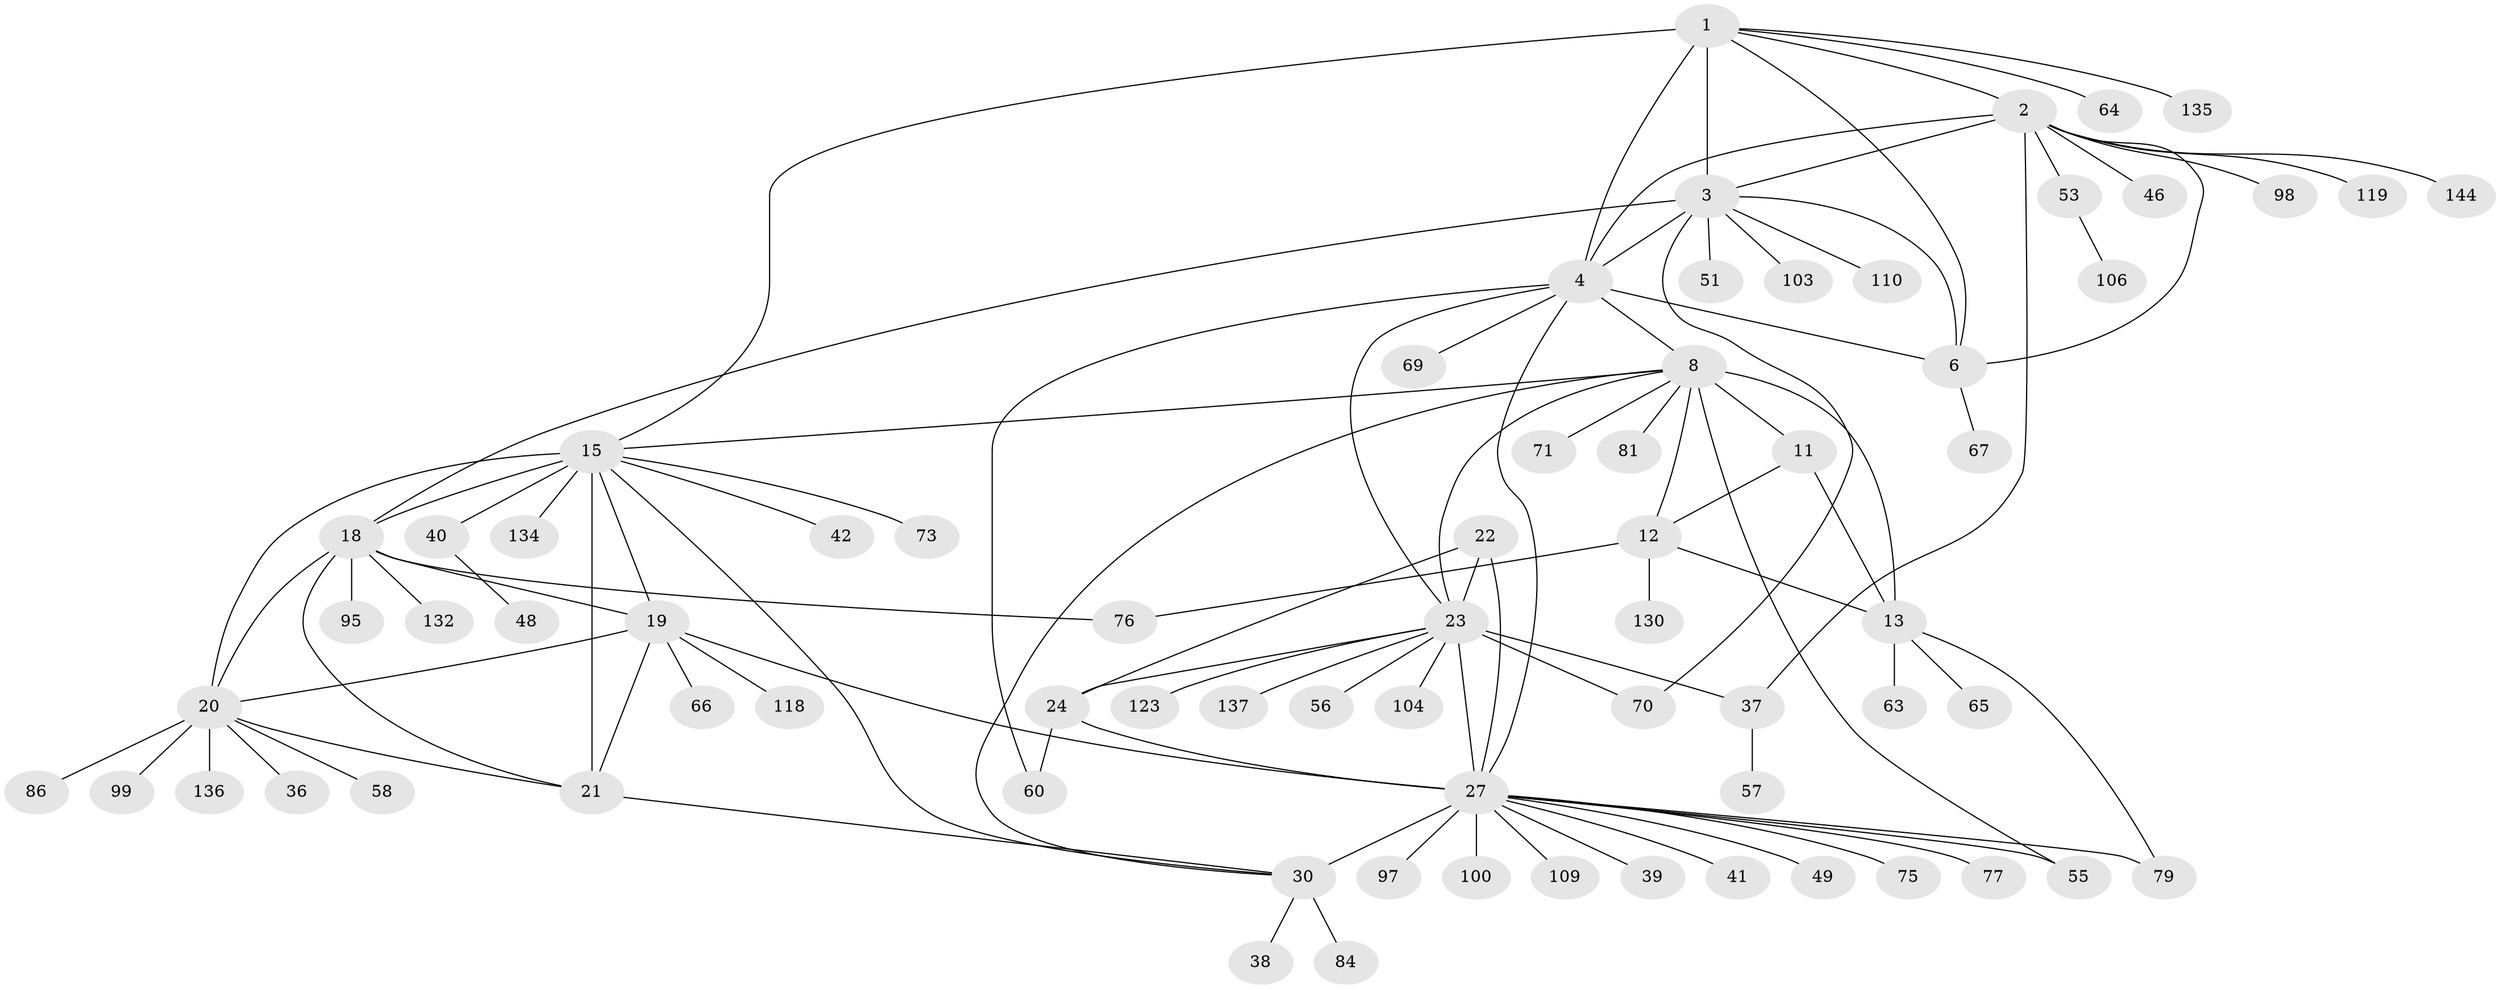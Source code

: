 // original degree distribution, {9: 0.05555555555555555, 12: 0.020833333333333332, 11: 0.034722222222222224, 8: 0.041666666666666664, 7: 0.034722222222222224, 13: 0.013888888888888888, 10: 0.034722222222222224, 6: 0.006944444444444444, 1: 0.5833333333333334, 4: 0.006944444444444444, 2: 0.1388888888888889, 3: 0.027777777777777776}
// Generated by graph-tools (version 1.1) at 2025/19/03/04/25 18:19:45]
// undirected, 72 vertices, 103 edges
graph export_dot {
graph [start="1"]
  node [color=gray90,style=filled];
  1;
  2;
  3;
  4 [super="+7+92+5"];
  6;
  8 [super="+9+89+10"];
  11 [super="+107"];
  12 [super="+44"];
  13 [super="+74+45+93"];
  15 [super="+105+117+17+16"];
  18 [super="+43"];
  19;
  20;
  21 [super="+82"];
  22 [super="+68+87"];
  23 [super="+26+25"];
  24 [super="+128+121"];
  27 [super="+29+72+28"];
  30 [super="+32+91+116+33+35"];
  36;
  37 [super="+50"];
  38;
  39;
  40;
  41;
  42;
  46;
  48;
  49;
  51;
  53 [super="+59"];
  55;
  56;
  57;
  58;
  60;
  63;
  64;
  65;
  66;
  67 [super="+120"];
  69;
  70 [super="+131"];
  71;
  73;
  75;
  76 [super="+101"];
  77;
  79 [super="+126"];
  81;
  84;
  86 [super="+96"];
  95 [super="+102"];
  97;
  98;
  99;
  100;
  103;
  104;
  106;
  109;
  110;
  118;
  119;
  123;
  130;
  132;
  134;
  135;
  136;
  137;
  144;
  1 -- 2;
  1 -- 3;
  1 -- 4 [weight=3];
  1 -- 6;
  1 -- 64;
  1 -- 135;
  1 -- 15;
  2 -- 3;
  2 -- 4 [weight=3];
  2 -- 6;
  2 -- 37;
  2 -- 46;
  2 -- 53;
  2 -- 98;
  2 -- 119;
  2 -- 144;
  3 -- 4 [weight=3];
  3 -- 6;
  3 -- 18;
  3 -- 51;
  3 -- 70;
  3 -- 103;
  3 -- 110;
  4 -- 6 [weight=3];
  4 -- 69;
  4 -- 60;
  4 -- 27 [weight=2];
  4 -- 23;
  4 -- 8 [weight=2];
  6 -- 67;
  8 -- 11 [weight=4];
  8 -- 12 [weight=4];
  8 -- 13 [weight=4];
  8 -- 30;
  8 -- 71;
  8 -- 15;
  8 -- 81;
  8 -- 55;
  8 -- 23;
  11 -- 12;
  11 -- 13;
  12 -- 13;
  12 -- 76;
  12 -- 130;
  13 -- 63;
  13 -- 65;
  13 -- 79;
  15 -- 18 [weight=3];
  15 -- 19 [weight=3];
  15 -- 20 [weight=3];
  15 -- 21 [weight=3];
  15 -- 30;
  15 -- 134;
  15 -- 40;
  15 -- 73;
  15 -- 42;
  18 -- 19;
  18 -- 20;
  18 -- 21;
  18 -- 95;
  18 -- 132;
  18 -- 76;
  19 -- 20;
  19 -- 21;
  19 -- 27;
  19 -- 66;
  19 -- 118;
  20 -- 21;
  20 -- 36;
  20 -- 58;
  20 -- 86;
  20 -- 99;
  20 -- 136;
  21 -- 30;
  22 -- 23 [weight=3];
  22 -- 24;
  22 -- 27 [weight=2];
  23 -- 24 [weight=3];
  23 -- 27 [weight=6];
  23 -- 70;
  23 -- 137;
  23 -- 37;
  23 -- 104;
  23 -- 56;
  23 -- 123;
  24 -- 27 [weight=2];
  24 -- 60;
  27 -- 39;
  27 -- 97;
  27 -- 100;
  27 -- 41;
  27 -- 75;
  27 -- 109;
  27 -- 77;
  27 -- 79;
  27 -- 49;
  27 -- 55;
  27 -- 30 [weight=12];
  30 -- 38;
  30 -- 84;
  37 -- 57;
  40 -- 48;
  53 -- 106;
}
